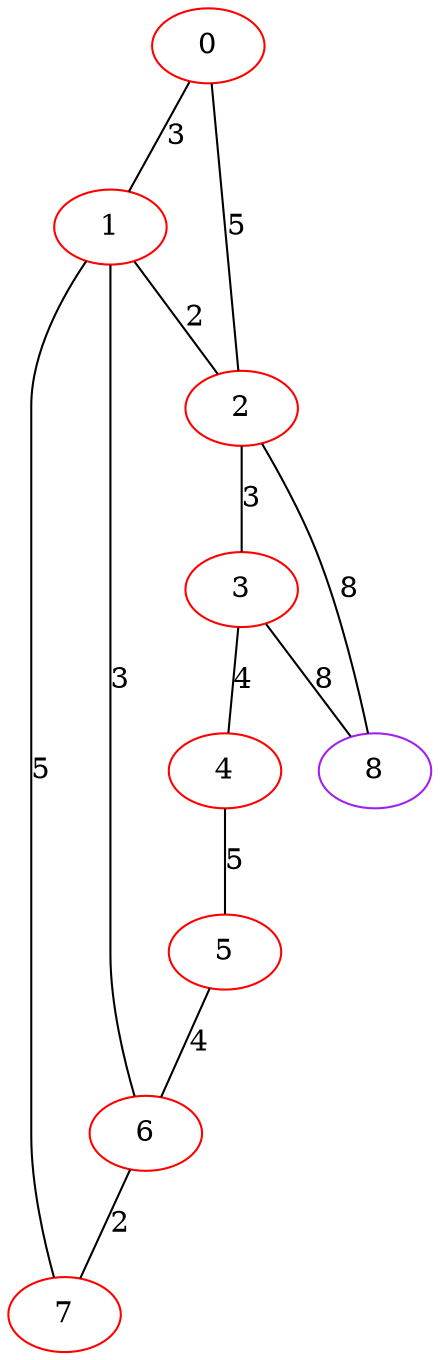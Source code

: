 graph "" {
0 [color=red, weight=1];
1 [color=red, weight=1];
2 [color=red, weight=1];
3 [color=red, weight=1];
4 [color=red, weight=1];
5 [color=red, weight=1];
6 [color=red, weight=1];
7 [color=red, weight=1];
8 [color=purple, weight=4];
0 -- 1  [key=0, label=3];
0 -- 2  [key=0, label=5];
1 -- 2  [key=0, label=2];
1 -- 6  [key=0, label=3];
1 -- 7  [key=0, label=5];
2 -- 3  [key=0, label=3];
2 -- 8  [key=0, label=8];
3 -- 8  [key=0, label=8];
3 -- 4  [key=0, label=4];
4 -- 5  [key=0, label=5];
5 -- 6  [key=0, label=4];
6 -- 7  [key=0, label=2];
}
